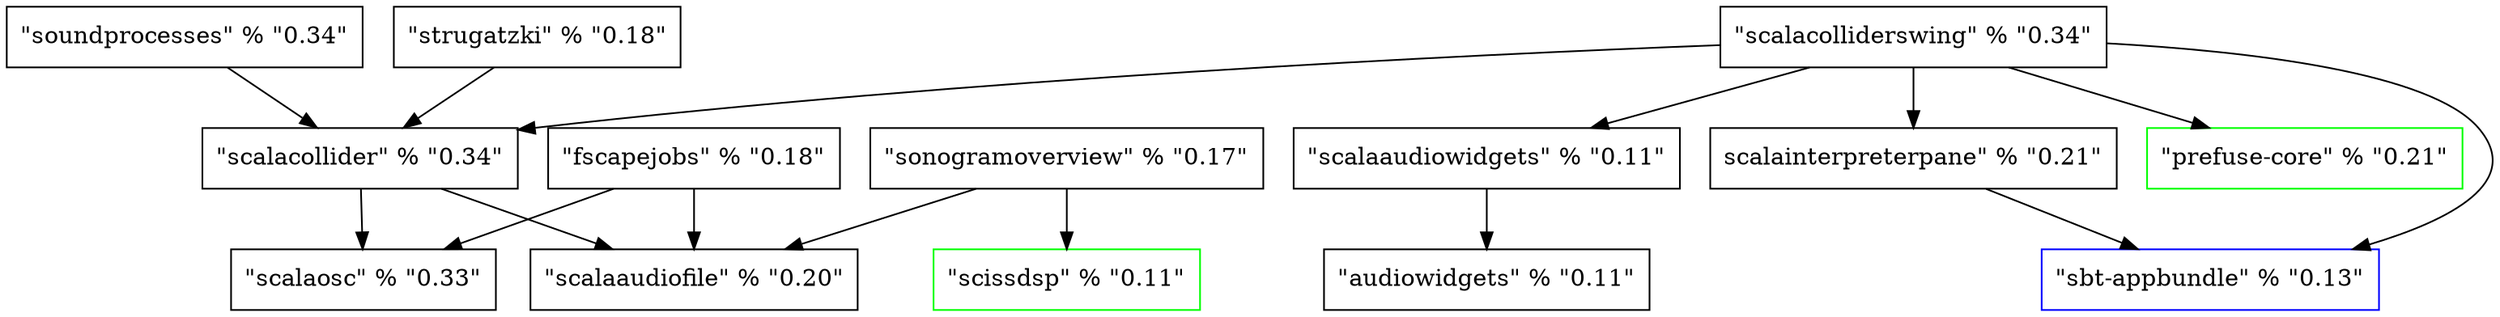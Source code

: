 digraph G {
	ScalaOSC [label="\"scalaosc\" % \"0.33\"", shape=box];
	ScalaAudioFile [label="\"scalaaudiofile\" % \"0.20\"", shape=box];
	FScapeJobs [label="\"fscapejobs\" % \"0.18\"", shape=box];
	AudioWidgets [label="\"audiowidgets\" % \"0.11\"", shape=box];
	ScalaAudioWidgets [label="\"scalaaudiowidgets\" % \"0.11\"", shape=box];
	SbtAppbundle [label="\"sbt-appbundle\" % \"0.13\"", shape=Box, color=blue];
	ScissDSP [label="\"scissdsp\" % \"0.11\"", shape=Box, color=green];
	SonogramOverview [label="\"sonogramoverview\" % \"0.17\"", shape=Box];
	ScalaCollider [label="\"scalacollider\" % \"0.34\"", shape=Box];
	Strugatzki [label="\"strugatzki\" % \"0.18\"", shape=Box];
	ScalaInterpreterPane [label="\scalainterpreterpane\" % \"0.21\"", shape=Box];
	PrefuseCore [label="\"prefuse-core\" % \"0.21\"", shape=Box, color=green];
	ScalaColliderSwing [label="\"scalacolliderswing\" % \"0.34\"", shape=Box];
	SoundProcesses [label="\"soundprocesses\" % \"0.34\"", shape=Box];
	
	FScapeJobs -> ScalaOSC;
	FScapeJobs -> ScalaAudioFile;
	ScalaAudioWidgets -> AudioWidgets;
	SonogramOverview -> ScalaAudioFile;
	SonogramOverview -> ScissDSP;
	ScalaCollider -> ScalaOSC;
	ScalaCollider -> ScalaAudioFile;
	Strugatzki -> ScalaCollider;
	ScalaInterpreterPane -> SbtAppbundle;
	ScalaColliderSwing -> SbtAppbundle;
	ScalaColliderSwing -> ScalaCollider;
	ScalaColliderSwing -> ScalaInterpreterPane;
	ScalaColliderSwing -> PrefuseCore;
	ScalaColliderSwing -> ScalaAudioWidgets;
	SoundProcesses -> ScalaCollider;
}

